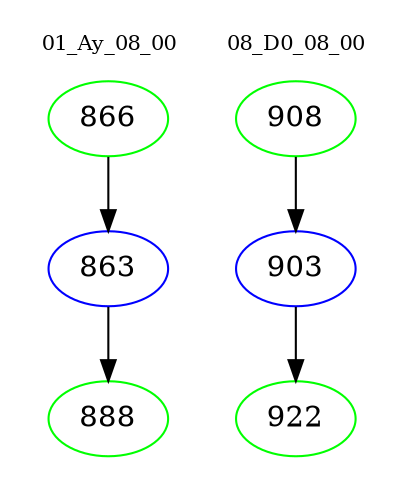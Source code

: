 digraph{
subgraph cluster_0 {
color = white
label = "01_Ay_08_00";
fontsize=10;
T0_866 [label="866", color="green"]
T0_866 -> T0_863 [color="black"]
T0_863 [label="863", color="blue"]
T0_863 -> T0_888 [color="black"]
T0_888 [label="888", color="green"]
}
subgraph cluster_1 {
color = white
label = "08_D0_08_00";
fontsize=10;
T1_908 [label="908", color="green"]
T1_908 -> T1_903 [color="black"]
T1_903 [label="903", color="blue"]
T1_903 -> T1_922 [color="black"]
T1_922 [label="922", color="green"]
}
}
